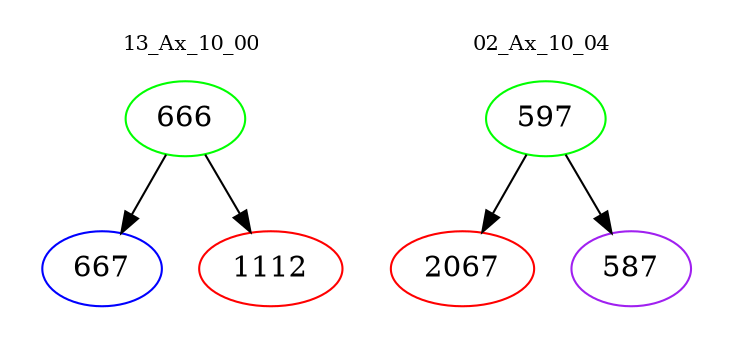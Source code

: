 digraph{
subgraph cluster_0 {
color = white
label = "13_Ax_10_00";
fontsize=10;
T0_666 [label="666", color="green"]
T0_666 -> T0_667 [color="black"]
T0_667 [label="667", color="blue"]
T0_666 -> T0_1112 [color="black"]
T0_1112 [label="1112", color="red"]
}
subgraph cluster_1 {
color = white
label = "02_Ax_10_04";
fontsize=10;
T1_597 [label="597", color="green"]
T1_597 -> T1_2067 [color="black"]
T1_2067 [label="2067", color="red"]
T1_597 -> T1_587 [color="black"]
T1_587 [label="587", color="purple"]
}
}
